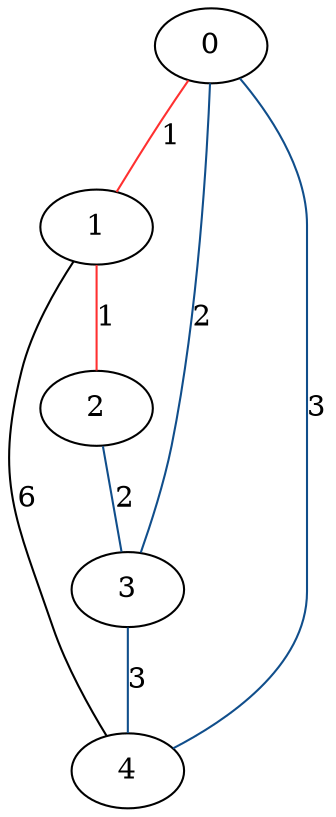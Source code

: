 graph G {
0;
1;
2;
3;
4;
0--1  [color=firebrick1, index=0, label=1];
1--2  [color=firebrick1, index=1, label=1];
2--3  [color=dodgerblue4, index=2, label=2];
0--3  [color=dodgerblue4, index=3, label=2];
0--4  [color=dodgerblue4, index=4, label=3];
3--4  [color=dodgerblue4, index=5, label=3];
1--4  [color=gray0, index=6, label=6];
}
